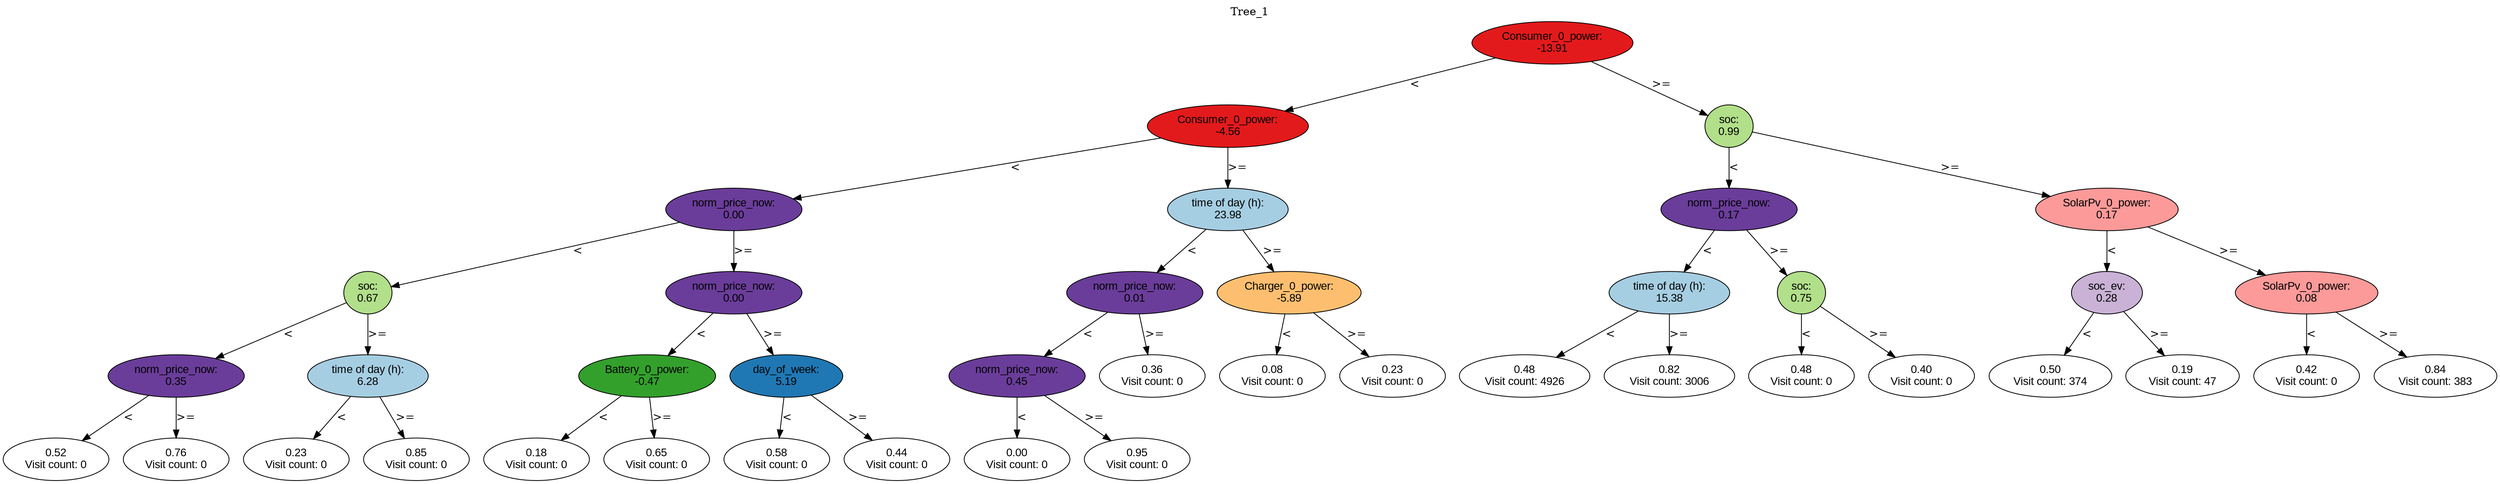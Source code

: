 digraph BST {
    node [fontname="Arial" style=filled colorscheme=paired12];
    0 [ label = "Consumer_0_power:
-13.91" fillcolor=6];
    1 [ label = "Consumer_0_power:
-4.56" fillcolor=6];
    2 [ label = "norm_price_now:
0.00" fillcolor=10];
    3 [ label = "soc:
0.67" fillcolor=3];
    4 [ label = "norm_price_now:
0.35" fillcolor=10];
    5 [ label = "0.52
Visit count: 0" fillcolor=white];
    6 [ label = "0.76
Visit count: 0" fillcolor=white];
    7 [ label = "time of day (h):
6.28" fillcolor=1];
    8 [ label = "0.23
Visit count: 0" fillcolor=white];
    9 [ label = "0.85
Visit count: 0" fillcolor=white];
    10 [ label = "norm_price_now:
0.00" fillcolor=10];
    11 [ label = "Battery_0_power:
-0.47" fillcolor=4];
    12 [ label = "0.18
Visit count: 0" fillcolor=white];
    13 [ label = "0.65
Visit count: 0" fillcolor=white];
    14 [ label = "day_of_week:
5.19" fillcolor=2];
    15 [ label = "0.58
Visit count: 0" fillcolor=white];
    16 [ label = "0.44
Visit count: 0" fillcolor=white];
    17 [ label = "time of day (h):
23.98" fillcolor=1];
    18 [ label = "norm_price_now:
0.01" fillcolor=10];
    19 [ label = "norm_price_now:
0.45" fillcolor=10];
    20 [ label = "0.00
Visit count: 0" fillcolor=white];
    21 [ label = "0.95
Visit count: 0" fillcolor=white];
    22 [ label = "0.36
Visit count: 0" fillcolor=white];
    23 [ label = "Charger_0_power:
-5.89" fillcolor=7];
    24 [ label = "0.08
Visit count: 0" fillcolor=white];
    25 [ label = "0.23
Visit count: 0" fillcolor=white];
    26 [ label = "soc:
0.99" fillcolor=3];
    27 [ label = "norm_price_now:
0.17" fillcolor=10];
    28 [ label = "time of day (h):
15.38" fillcolor=1];
    29 [ label = "0.48
Visit count: 4926" fillcolor=white];
    30 [ label = "0.82
Visit count: 3006" fillcolor=white];
    31 [ label = "soc:
0.75" fillcolor=3];
    32 [ label = "0.48
Visit count: 0" fillcolor=white];
    33 [ label = "0.40
Visit count: 0" fillcolor=white];
    34 [ label = "SolarPv_0_power:
0.17" fillcolor=5];
    35 [ label = "soc_ev:
0.28" fillcolor=9];
    36 [ label = "0.50
Visit count: 374" fillcolor=white];
    37 [ label = "0.19
Visit count: 47" fillcolor=white];
    38 [ label = "SolarPv_0_power:
0.08" fillcolor=5];
    39 [ label = "0.42
Visit count: 0" fillcolor=white];
    40 [ label = "0.84
Visit count: 383" fillcolor=white];

    0  -> 1[ label = "<"];
    0  -> 26[ label = ">="];
    1  -> 2[ label = "<"];
    1  -> 17[ label = ">="];
    2  -> 3[ label = "<"];
    2  -> 10[ label = ">="];
    3  -> 4[ label = "<"];
    3  -> 7[ label = ">="];
    4  -> 5[ label = "<"];
    4  -> 6[ label = ">="];
    7  -> 8[ label = "<"];
    7  -> 9[ label = ">="];
    10  -> 11[ label = "<"];
    10  -> 14[ label = ">="];
    11  -> 12[ label = "<"];
    11  -> 13[ label = ">="];
    14  -> 15[ label = "<"];
    14  -> 16[ label = ">="];
    17  -> 18[ label = "<"];
    17  -> 23[ label = ">="];
    18  -> 19[ label = "<"];
    18  -> 22[ label = ">="];
    19  -> 20[ label = "<"];
    19  -> 21[ label = ">="];
    23  -> 24[ label = "<"];
    23  -> 25[ label = ">="];
    26  -> 27[ label = "<"];
    26  -> 34[ label = ">="];
    27  -> 28[ label = "<"];
    27  -> 31[ label = ">="];
    28  -> 29[ label = "<"];
    28  -> 30[ label = ">="];
    31  -> 32[ label = "<"];
    31  -> 33[ label = ">="];
    34  -> 35[ label = "<"];
    34  -> 38[ label = ">="];
    35  -> 36[ label = "<"];
    35  -> 37[ label = ">="];
    38  -> 39[ label = "<"];
    38  -> 40[ label = ">="];

    labelloc="t";
    label="Tree_1";
}